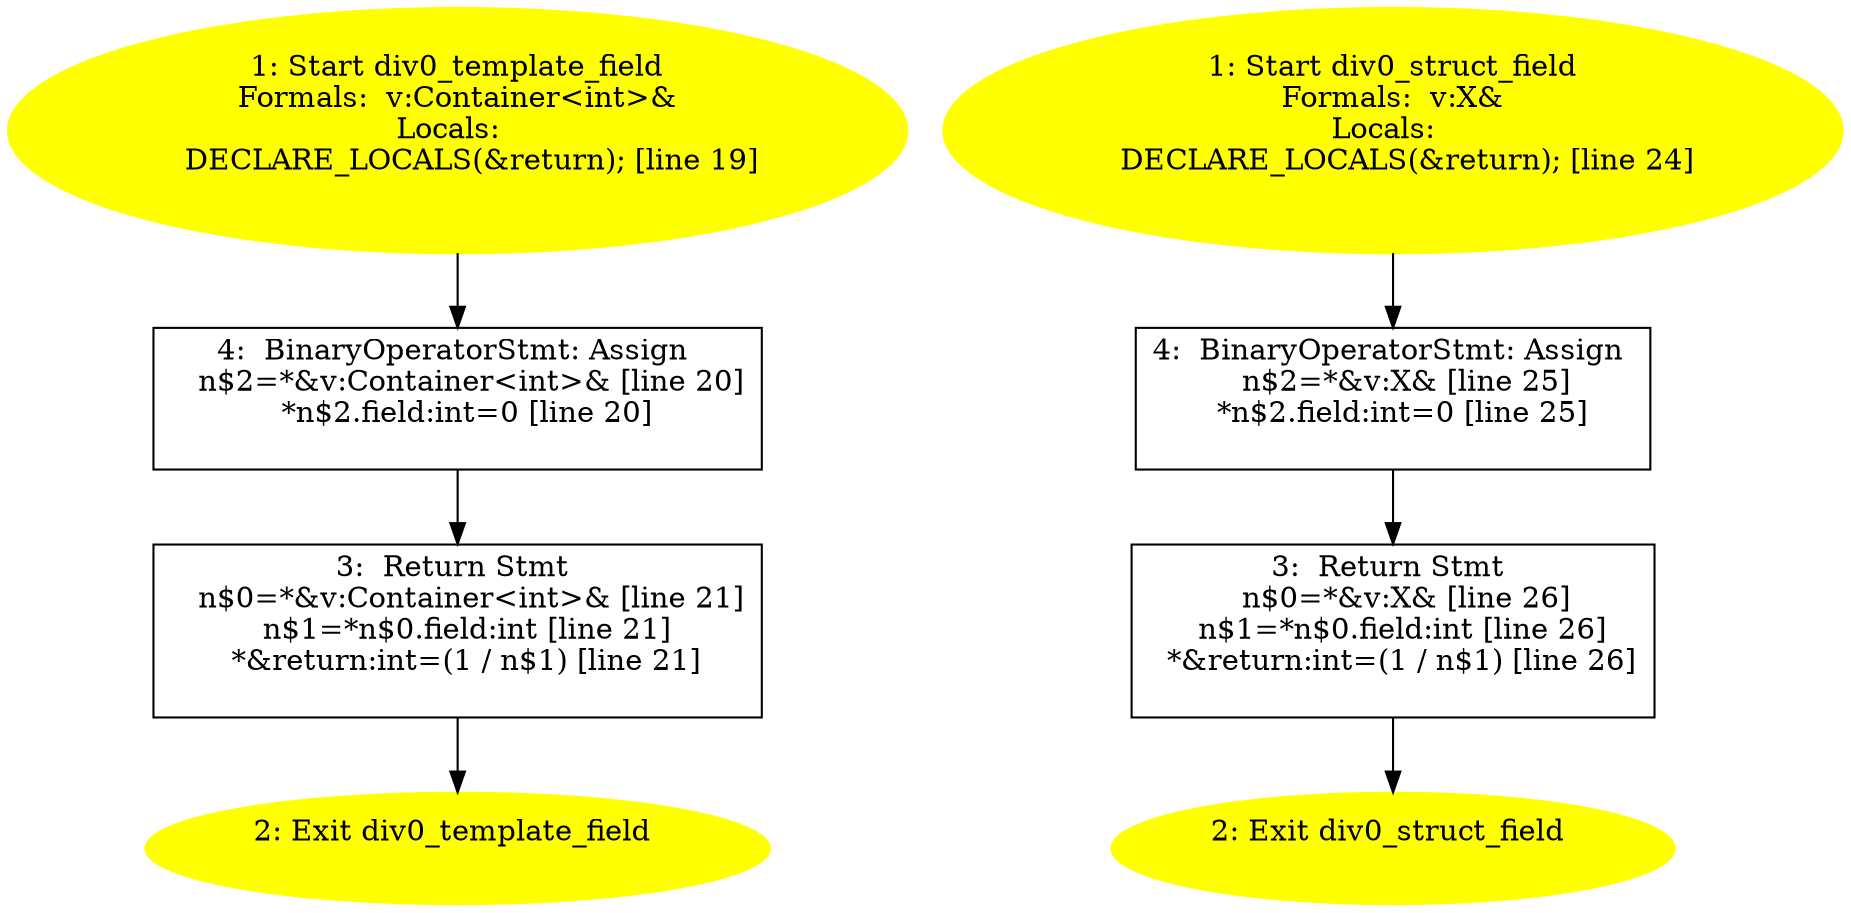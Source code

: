 /* @generated */
digraph iCFG {
"div0_template_field#_Z19div0_template_fieldR9ContainerIiE.430e13b2e4c12ff2001c27e41529a0d6_1" [label="1: Start div0_template_field\nFormals:  v:Container<int>&\nLocals:  \n   DECLARE_LOCALS(&return); [line 19]\n " color=yellow style=filled]
	

	 "div0_template_field#_Z19div0_template_fieldR9ContainerIiE.430e13b2e4c12ff2001c27e41529a0d6_1" -> "div0_template_field#_Z19div0_template_fieldR9ContainerIiE.430e13b2e4c12ff2001c27e41529a0d6_4" ;
"div0_template_field#_Z19div0_template_fieldR9ContainerIiE.430e13b2e4c12ff2001c27e41529a0d6_2" [label="2: Exit div0_template_field \n  " color=yellow style=filled]
	

"div0_template_field#_Z19div0_template_fieldR9ContainerIiE.430e13b2e4c12ff2001c27e41529a0d6_3" [label="3:  Return Stmt \n   n$0=*&v:Container<int>& [line 21]\n  n$1=*n$0.field:int [line 21]\n  *&return:int=(1 / n$1) [line 21]\n " shape="box"]
	

	 "div0_template_field#_Z19div0_template_fieldR9ContainerIiE.430e13b2e4c12ff2001c27e41529a0d6_3" -> "div0_template_field#_Z19div0_template_fieldR9ContainerIiE.430e13b2e4c12ff2001c27e41529a0d6_2" ;
"div0_template_field#_Z19div0_template_fieldR9ContainerIiE.430e13b2e4c12ff2001c27e41529a0d6_4" [label="4:  BinaryOperatorStmt: Assign \n   n$2=*&v:Container<int>& [line 20]\n  *n$2.field:int=0 [line 20]\n " shape="box"]
	

	 "div0_template_field#_Z19div0_template_fieldR9ContainerIiE.430e13b2e4c12ff2001c27e41529a0d6_4" -> "div0_template_field#_Z19div0_template_fieldR9ContainerIiE.430e13b2e4c12ff2001c27e41529a0d6_3" ;
"div0_struct_field#_Z17div0_struct_fieldR1X.9667a2bdf1a11ab2a6c59fd51f9d87dc_1" [label="1: Start div0_struct_field\nFormals:  v:X&\nLocals:  \n   DECLARE_LOCALS(&return); [line 24]\n " color=yellow style=filled]
	

	 "div0_struct_field#_Z17div0_struct_fieldR1X.9667a2bdf1a11ab2a6c59fd51f9d87dc_1" -> "div0_struct_field#_Z17div0_struct_fieldR1X.9667a2bdf1a11ab2a6c59fd51f9d87dc_4" ;
"div0_struct_field#_Z17div0_struct_fieldR1X.9667a2bdf1a11ab2a6c59fd51f9d87dc_2" [label="2: Exit div0_struct_field \n  " color=yellow style=filled]
	

"div0_struct_field#_Z17div0_struct_fieldR1X.9667a2bdf1a11ab2a6c59fd51f9d87dc_3" [label="3:  Return Stmt \n   n$0=*&v:X& [line 26]\n  n$1=*n$0.field:int [line 26]\n  *&return:int=(1 / n$1) [line 26]\n " shape="box"]
	

	 "div0_struct_field#_Z17div0_struct_fieldR1X.9667a2bdf1a11ab2a6c59fd51f9d87dc_3" -> "div0_struct_field#_Z17div0_struct_fieldR1X.9667a2bdf1a11ab2a6c59fd51f9d87dc_2" ;
"div0_struct_field#_Z17div0_struct_fieldR1X.9667a2bdf1a11ab2a6c59fd51f9d87dc_4" [label="4:  BinaryOperatorStmt: Assign \n   n$2=*&v:X& [line 25]\n  *n$2.field:int=0 [line 25]\n " shape="box"]
	

	 "div0_struct_field#_Z17div0_struct_fieldR1X.9667a2bdf1a11ab2a6c59fd51f9d87dc_4" -> "div0_struct_field#_Z17div0_struct_fieldR1X.9667a2bdf1a11ab2a6c59fd51f9d87dc_3" ;
}
